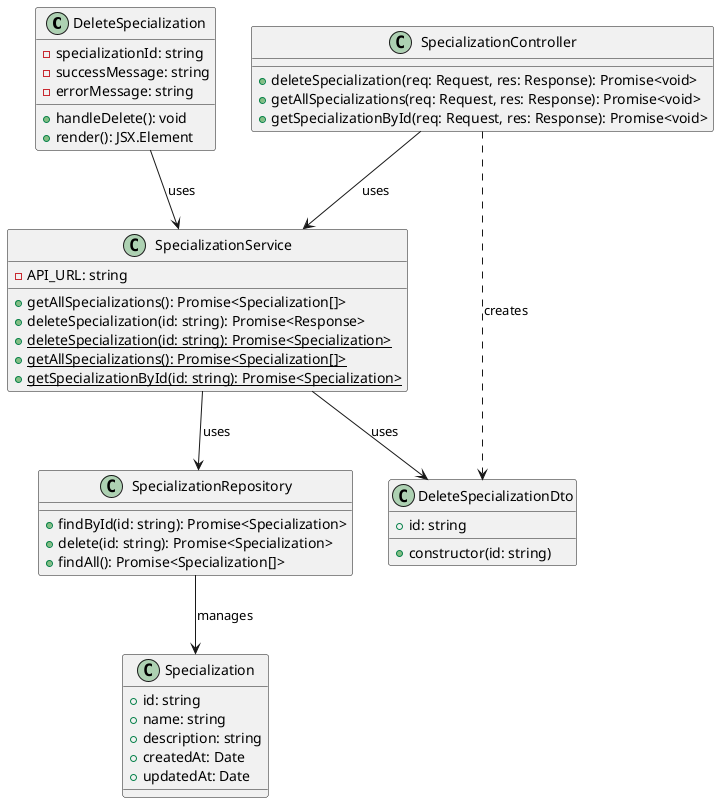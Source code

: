 @startuml Delete Specialization Class Diagram

' Frontend Components
class DeleteSpecialization {
  - specializationId: string
  - successMessage: string
  - errorMessage: string
  + handleDelete(): void
  + render(): JSX.Element
}

class SpecializationService {
  - API_URL: string
  + getAllSpecializations(): Promise<Specialization[]>
  + deleteSpecialization(id: string): Promise<Response>
}

' Backend Components
class SpecializationController {
  + deleteSpecialization(req: Request, res: Response): Promise<void>
  + getAllSpecializations(req: Request, res: Response): Promise<void>
  + getSpecializationById(req: Request, res: Response): Promise<void>
}

class SpecializationService {
  + {static} deleteSpecialization(id: string): Promise<Specialization>
  + {static} getAllSpecializations(): Promise<Specialization[]>
  + {static} getSpecializationById(id: string): Promise<Specialization>
}

class SpecializationRepository {
  + findById(id: string): Promise<Specialization>
  + delete(id: string): Promise<Specialization>
  + findAll(): Promise<Specialization[]>
}

class DeleteSpecializationDto {
  + id: string
  + constructor(id: string)
}

class Specialization {
  + id: string
  + name: string
  + description: string
  + createdAt: Date
  + updatedAt: Date
}

' Relationships
DeleteSpecialization --> SpecializationService: uses
SpecializationController --> SpecializationService: uses
SpecializationService --> SpecializationRepository: uses
SpecializationService --> DeleteSpecializationDto: uses
SpecializationController ..> DeleteSpecializationDto: creates
SpecializationRepository --> Specialization: manages

@enduml